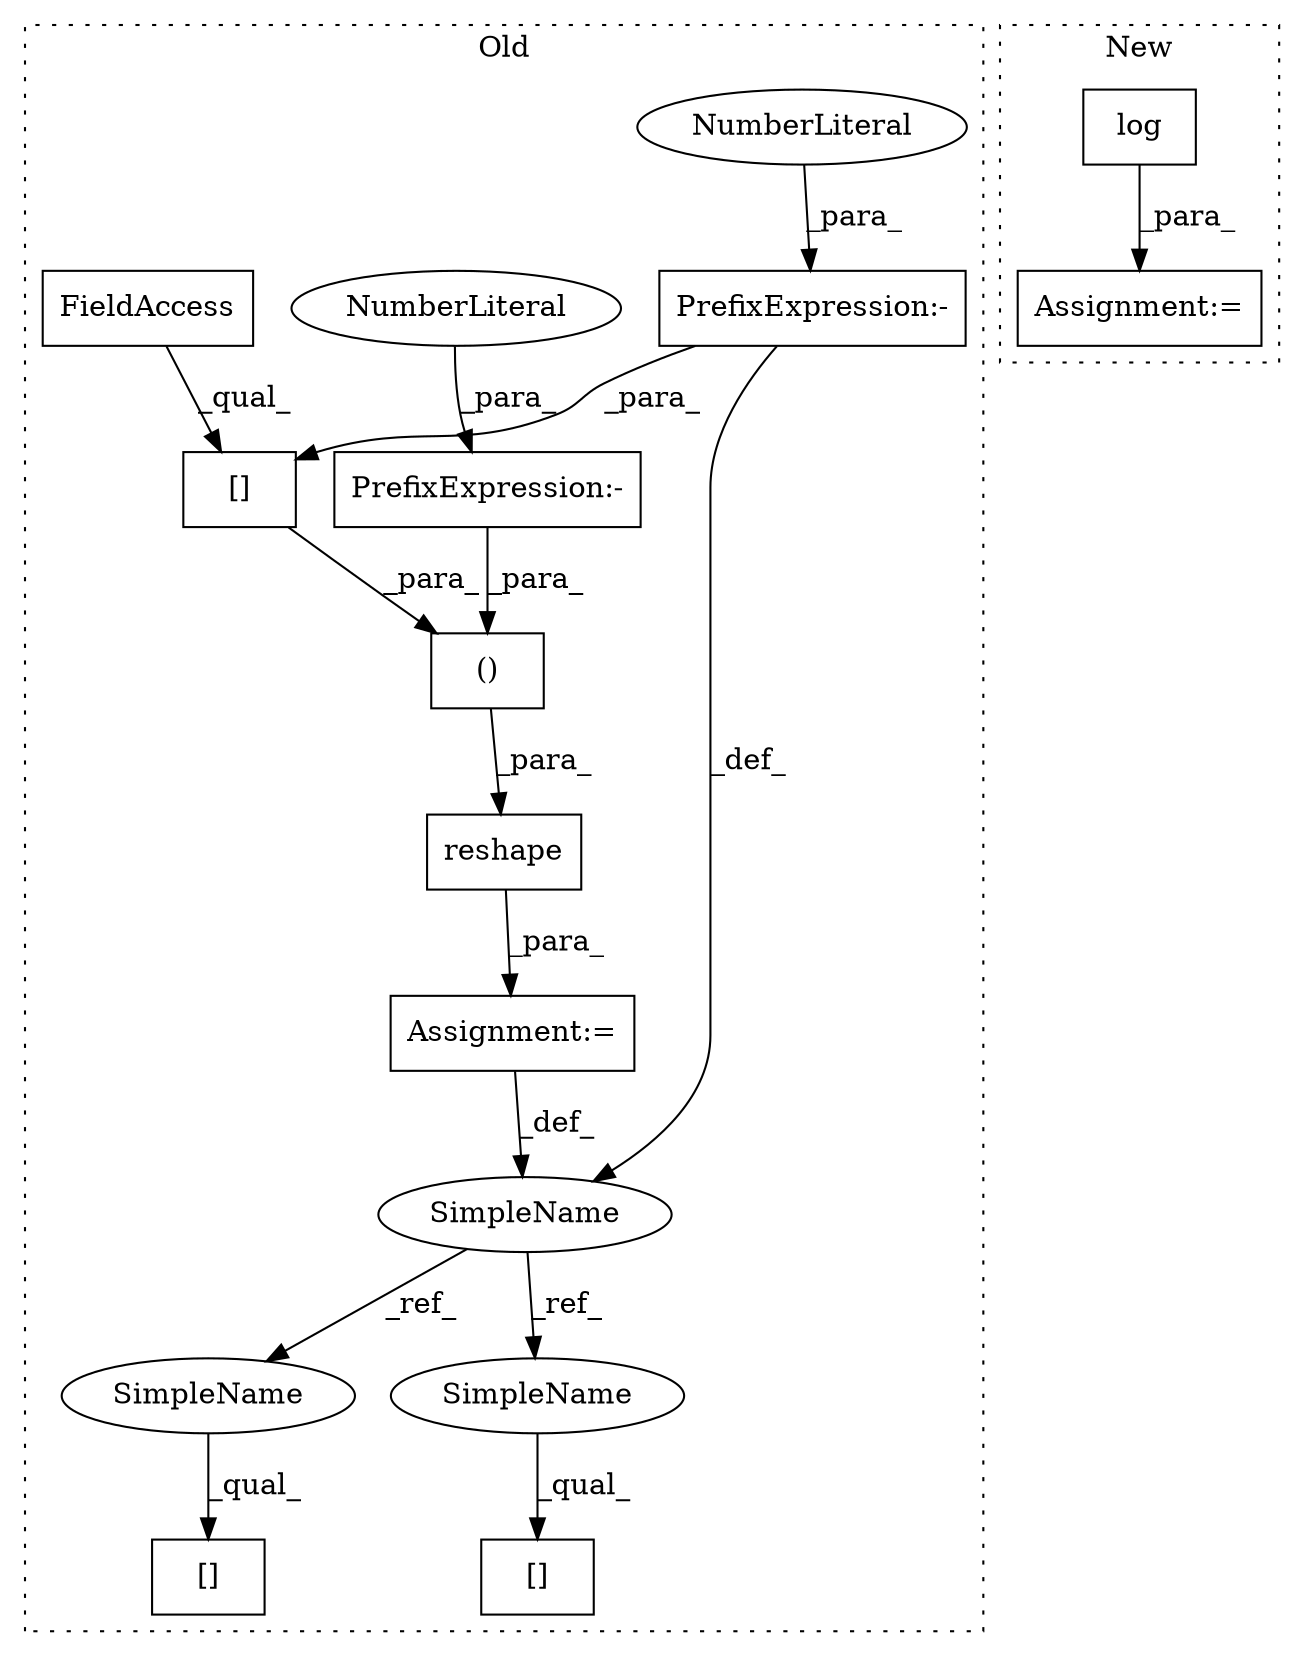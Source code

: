 digraph G {
subgraph cluster0 {
1 [label="reshape" a="32" s="12867,12909" l="13,2" shape="box"];
4 [label="PrefixExpression:-" a="38" s="12880" l="1" shape="box"];
5 [label="NumberLiteral" a="34" s="12881" l="1" shape="ellipse"];
6 [label="Assignment:=" a="7" s="12861" l="1" shape="box"];
7 [label="()" a="106" s="12880" l="29" shape="box"];
8 [label="PrefixExpression:-" a="38" s="12906" l="1" shape="box"];
9 [label="NumberLiteral" a="34" s="12907" l="1" shape="ellipse"];
10 [label="[]" a="2" s="12895,12908" l="11,1" shape="box"];
11 [label="FieldAccess" a="22" s="12895" l="10" shape="box"];
12 [label="[]" a="2" s="13208,13215" l="6,1" shape="box"];
13 [label="SimpleName" a="42" s="13146" l="5" shape="ellipse"];
14 [label="[]" a="2" s="13229,13252" l="6,1" shape="box"];
15 [label="SimpleName" a="42" s="13229" l="5" shape="ellipse"];
16 [label="SimpleName" a="42" s="13208" l="5" shape="ellipse"];
label = "Old";
style="dotted";
}
subgraph cluster1 {
2 [label="log" a="32" s="12973,12981" l="4,1" shape="box"];
3 [label="Assignment:=" a="7" s="12966" l="1" shape="box"];
label = "New";
style="dotted";
}
1 -> 6 [label="_para_"];
2 -> 3 [label="_para_"];
4 -> 7 [label="_para_"];
5 -> 4 [label="_para_"];
6 -> 13 [label="_def_"];
7 -> 1 [label="_para_"];
8 -> 10 [label="_para_"];
8 -> 13 [label="_def_"];
9 -> 8 [label="_para_"];
10 -> 7 [label="_para_"];
11 -> 10 [label="_qual_"];
13 -> 15 [label="_ref_"];
13 -> 16 [label="_ref_"];
15 -> 14 [label="_qual_"];
16 -> 12 [label="_qual_"];
}